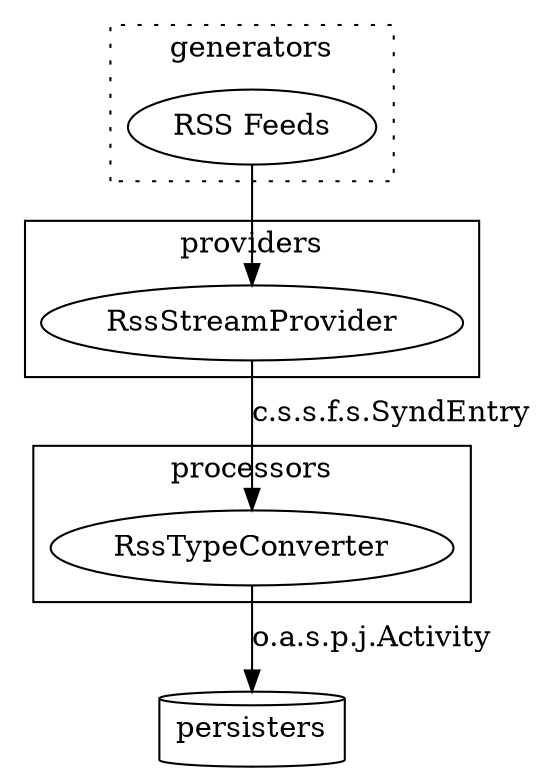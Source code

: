 digraph g {

  graph [compound = true];

  //presentation
  splines = true;
  overlap = false;
  rankdir = TB;

  subgraph cluster_generators {
    label="generators";
    style="dotted";
    generators_rss [label="RSS Feeds"]
  }

  subgraph cluster_providers {
    label="providers";
    providers_rss_streamprovider [label="RssStreamProvider"]
  }

  subgraph cluster_processors {
    label="processors";
    processors_rss_activity [label="RssTypeConverter"]
  }

  persisters [label="persisters", shape="cylinder"];

  generators_rss -> providers_rss_streamprovider
  providers_rss_streamprovider -> processors_rss_activity [label="c.s.s.f.s.SyndEntry"]

  processors_rss_activity -> persisters [label="o.a.s.p.j.Activity"]

}
